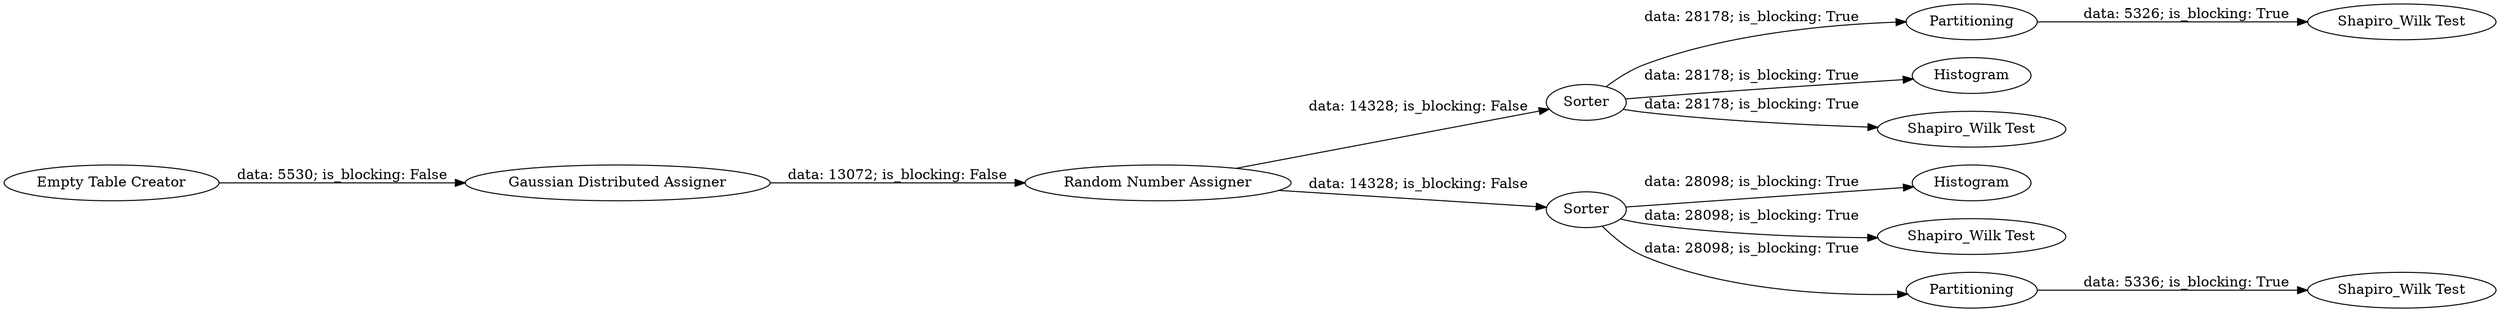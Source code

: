 digraph {
	"5736843235131456597_2" [label="Gaussian Distributed Assigner"]
	"5736843235131456597_8" [label=Histogram]
	"5736843235131456597_14" [label="Shapiro_Wilk Test"]
	"5736843235131456597_19" [label=Sorter]
	"5736843235131456597_1" [label="Empty Table Creator"]
	"5736843235131456597_10" [label="Shapiro_Wilk Test"]
	"5736843235131456597_13" [label=Partitioning]
	"5736843235131456597_12" [label="Shapiro_Wilk Test"]
	"5736843235131456597_6" [label="Random Number Assigner"]
	"5736843235131456597_11" [label=Partitioning]
	"5736843235131456597_5" [label=Histogram]
	"5736843235131456597_9" [label="Shapiro_Wilk Test"]
	"5736843235131456597_7" [label=Sorter]
	"5736843235131456597_2" -> "5736843235131456597_6" [label="data: 13072; is_blocking: False"]
	"5736843235131456597_1" -> "5736843235131456597_2" [label="data: 5530; is_blocking: False"]
	"5736843235131456597_7" -> "5736843235131456597_8" [label="data: 28098; is_blocking: True"]
	"5736843235131456597_19" -> "5736843235131456597_9" [label="data: 28178; is_blocking: True"]
	"5736843235131456597_19" -> "5736843235131456597_11" [label="data: 28178; is_blocking: True"]
	"5736843235131456597_11" -> "5736843235131456597_12" [label="data: 5326; is_blocking: True"]
	"5736843235131456597_13" -> "5736843235131456597_14" [label="data: 5336; is_blocking: True"]
	"5736843235131456597_19" -> "5736843235131456597_5" [label="data: 28178; is_blocking: True"]
	"5736843235131456597_7" -> "5736843235131456597_13" [label="data: 28098; is_blocking: True"]
	"5736843235131456597_6" -> "5736843235131456597_7" [label="data: 14328; is_blocking: False"]
	"5736843235131456597_6" -> "5736843235131456597_19" [label="data: 14328; is_blocking: False"]
	"5736843235131456597_7" -> "5736843235131456597_10" [label="data: 28098; is_blocking: True"]
	rankdir=LR
}
